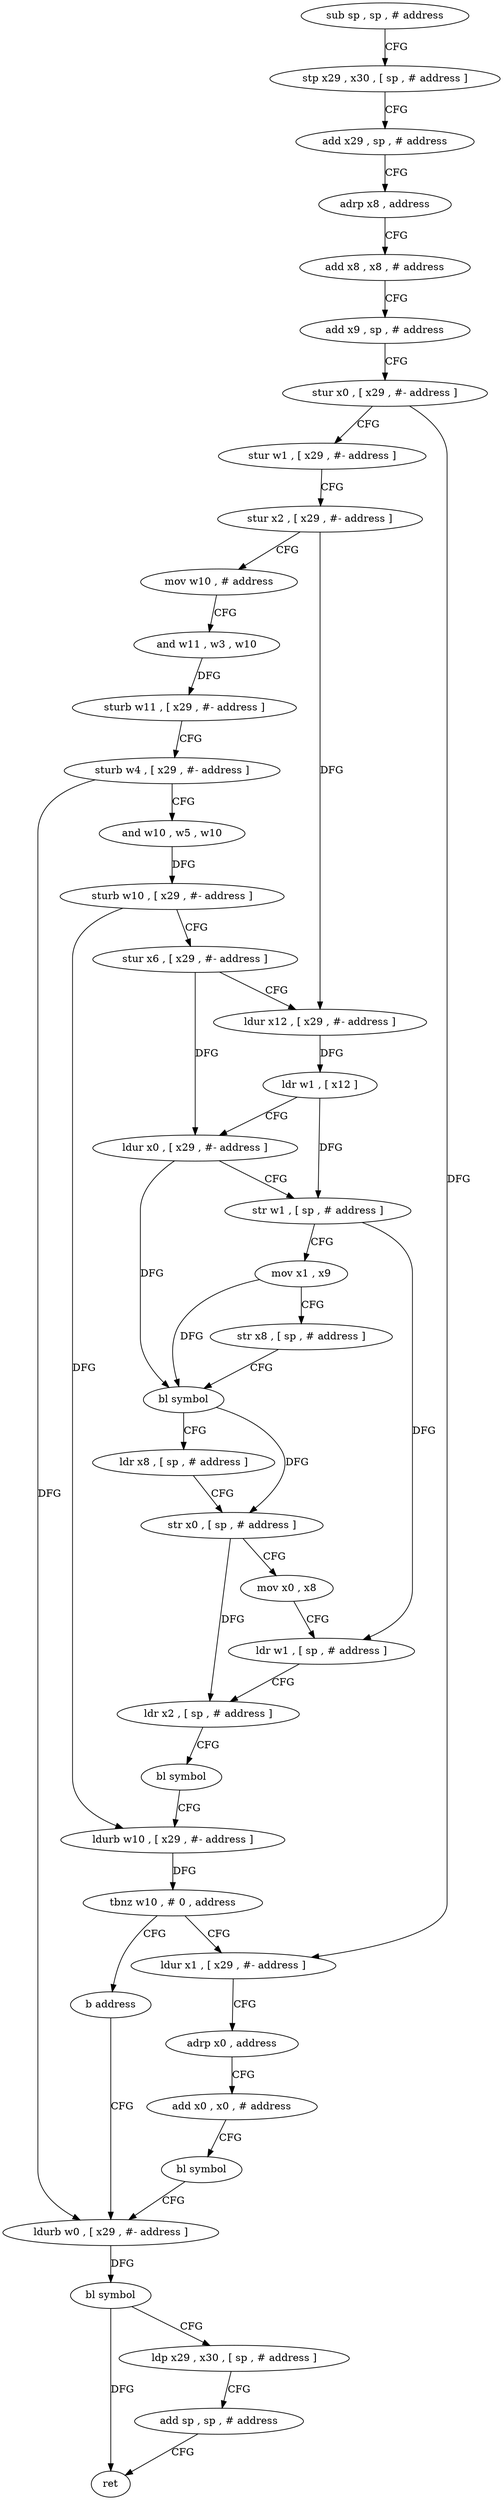 digraph "func" {
"4242864" [label = "sub sp , sp , # address" ]
"4242868" [label = "stp x29 , x30 , [ sp , # address ]" ]
"4242872" [label = "add x29 , sp , # address" ]
"4242876" [label = "adrp x8 , address" ]
"4242880" [label = "add x8 , x8 , # address" ]
"4242884" [label = "add x9 , sp , # address" ]
"4242888" [label = "stur x0 , [ x29 , #- address ]" ]
"4242892" [label = "stur w1 , [ x29 , #- address ]" ]
"4242896" [label = "stur x2 , [ x29 , #- address ]" ]
"4242900" [label = "mov w10 , # address" ]
"4242904" [label = "and w11 , w3 , w10" ]
"4242908" [label = "sturb w11 , [ x29 , #- address ]" ]
"4242912" [label = "sturb w4 , [ x29 , #- address ]" ]
"4242916" [label = "and w10 , w5 , w10" ]
"4242920" [label = "sturb w10 , [ x29 , #- address ]" ]
"4242924" [label = "stur x6 , [ x29 , #- address ]" ]
"4242928" [label = "ldur x12 , [ x29 , #- address ]" ]
"4242932" [label = "ldr w1 , [ x12 ]" ]
"4242936" [label = "ldur x0 , [ x29 , #- address ]" ]
"4242940" [label = "str w1 , [ sp , # address ]" ]
"4242944" [label = "mov x1 , x9" ]
"4242948" [label = "str x8 , [ sp , # address ]" ]
"4242952" [label = "bl symbol" ]
"4242956" [label = "ldr x8 , [ sp , # address ]" ]
"4242960" [label = "str x0 , [ sp , # address ]" ]
"4242964" [label = "mov x0 , x8" ]
"4242968" [label = "ldr w1 , [ sp , # address ]" ]
"4242972" [label = "ldr x2 , [ sp , # address ]" ]
"4242976" [label = "bl symbol" ]
"4242980" [label = "ldurb w10 , [ x29 , #- address ]" ]
"4242984" [label = "tbnz w10 , # 0 , address" ]
"4242992" [label = "ldur x1 , [ x29 , #- address ]" ]
"4242988" [label = "b address" ]
"4242996" [label = "adrp x0 , address" ]
"4243000" [label = "add x0 , x0 , # address" ]
"4243004" [label = "bl symbol" ]
"4243008" [label = "ldurb w0 , [ x29 , #- address ]" ]
"4243012" [label = "bl symbol" ]
"4243016" [label = "ldp x29 , x30 , [ sp , # address ]" ]
"4243020" [label = "add sp , sp , # address" ]
"4243024" [label = "ret" ]
"4242864" -> "4242868" [ label = "CFG" ]
"4242868" -> "4242872" [ label = "CFG" ]
"4242872" -> "4242876" [ label = "CFG" ]
"4242876" -> "4242880" [ label = "CFG" ]
"4242880" -> "4242884" [ label = "CFG" ]
"4242884" -> "4242888" [ label = "CFG" ]
"4242888" -> "4242892" [ label = "CFG" ]
"4242888" -> "4242992" [ label = "DFG" ]
"4242892" -> "4242896" [ label = "CFG" ]
"4242896" -> "4242900" [ label = "CFG" ]
"4242896" -> "4242928" [ label = "DFG" ]
"4242900" -> "4242904" [ label = "CFG" ]
"4242904" -> "4242908" [ label = "DFG" ]
"4242908" -> "4242912" [ label = "CFG" ]
"4242912" -> "4242916" [ label = "CFG" ]
"4242912" -> "4243008" [ label = "DFG" ]
"4242916" -> "4242920" [ label = "DFG" ]
"4242920" -> "4242924" [ label = "CFG" ]
"4242920" -> "4242980" [ label = "DFG" ]
"4242924" -> "4242928" [ label = "CFG" ]
"4242924" -> "4242936" [ label = "DFG" ]
"4242928" -> "4242932" [ label = "DFG" ]
"4242932" -> "4242936" [ label = "CFG" ]
"4242932" -> "4242940" [ label = "DFG" ]
"4242936" -> "4242940" [ label = "CFG" ]
"4242936" -> "4242952" [ label = "DFG" ]
"4242940" -> "4242944" [ label = "CFG" ]
"4242940" -> "4242968" [ label = "DFG" ]
"4242944" -> "4242948" [ label = "CFG" ]
"4242944" -> "4242952" [ label = "DFG" ]
"4242948" -> "4242952" [ label = "CFG" ]
"4242952" -> "4242956" [ label = "CFG" ]
"4242952" -> "4242960" [ label = "DFG" ]
"4242956" -> "4242960" [ label = "CFG" ]
"4242960" -> "4242964" [ label = "CFG" ]
"4242960" -> "4242972" [ label = "DFG" ]
"4242964" -> "4242968" [ label = "CFG" ]
"4242968" -> "4242972" [ label = "CFG" ]
"4242972" -> "4242976" [ label = "CFG" ]
"4242976" -> "4242980" [ label = "CFG" ]
"4242980" -> "4242984" [ label = "DFG" ]
"4242984" -> "4242992" [ label = "CFG" ]
"4242984" -> "4242988" [ label = "CFG" ]
"4242992" -> "4242996" [ label = "CFG" ]
"4242988" -> "4243008" [ label = "CFG" ]
"4242996" -> "4243000" [ label = "CFG" ]
"4243000" -> "4243004" [ label = "CFG" ]
"4243004" -> "4243008" [ label = "CFG" ]
"4243008" -> "4243012" [ label = "DFG" ]
"4243012" -> "4243016" [ label = "CFG" ]
"4243012" -> "4243024" [ label = "DFG" ]
"4243016" -> "4243020" [ label = "CFG" ]
"4243020" -> "4243024" [ label = "CFG" ]
}
